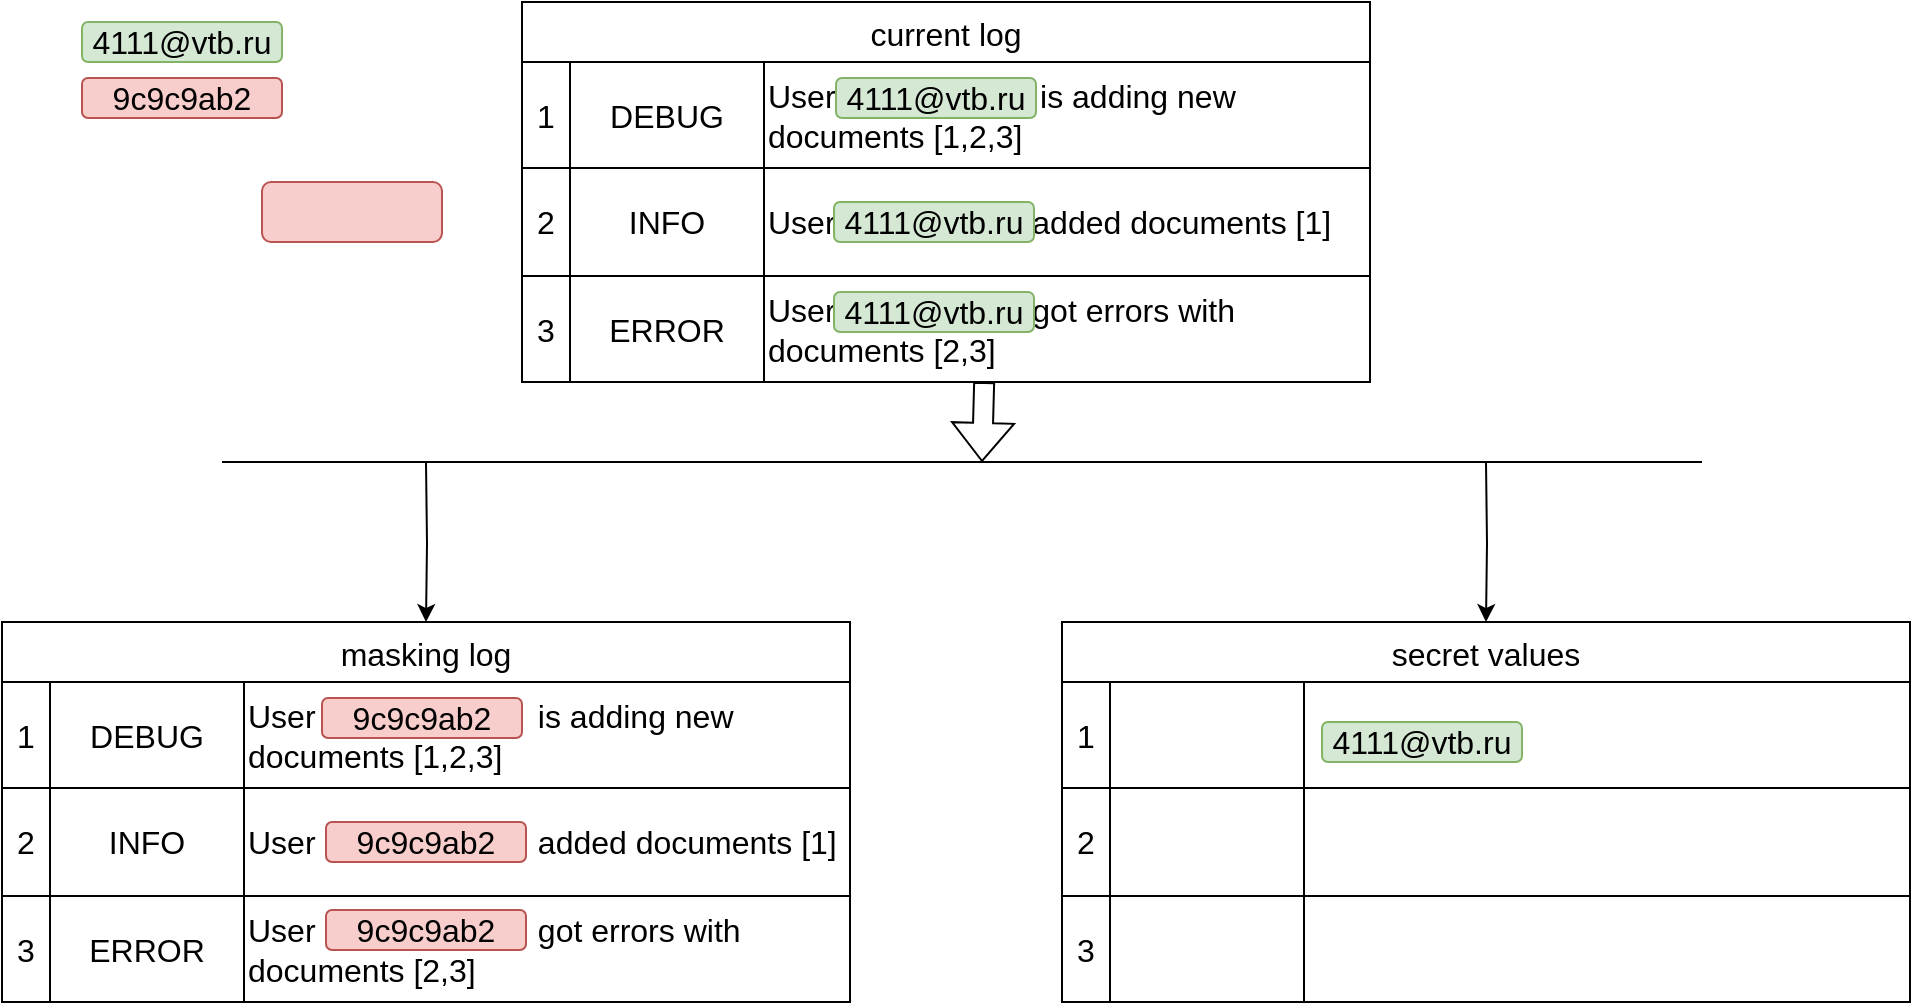 <mxfile version="24.7.14">
  <diagram name="Страница — 1" id="ycBE9Uw_m0Uyuw0VL6rL">
    <mxGraphModel dx="1524" dy="433" grid="1" gridSize="10" guides="1" tooltips="1" connect="1" arrows="1" fold="1" page="1" pageScale="1" pageWidth="827" pageHeight="1169" math="0" shadow="0">
      <root>
        <mxCell id="0" />
        <mxCell id="1" parent="0" />
        <mxCell id="FCLQX8WhkADZpLjB1fGC-27" value="secret values" style="shape=table;startSize=30;container=1;collapsible=0;childLayout=tableLayout;strokeColor=default;fontSize=16;" vertex="1" parent="1">
          <mxGeometry x="480" y="410" width="424" height="190" as="geometry" />
        </mxCell>
        <mxCell id="FCLQX8WhkADZpLjB1fGC-28" value="" style="shape=tableRow;horizontal=0;startSize=0;swimlaneHead=0;swimlaneBody=0;strokeColor=inherit;top=0;left=0;bottom=0;right=0;collapsible=0;dropTarget=0;fillColor=none;points=[[0,0.5],[1,0.5]];portConstraint=eastwest;fontSize=16;" vertex="1" parent="FCLQX8WhkADZpLjB1fGC-27">
          <mxGeometry y="30" width="424" height="53" as="geometry" />
        </mxCell>
        <mxCell id="FCLQX8WhkADZpLjB1fGC-29" value="1" style="shape=partialRectangle;html=1;whiteSpace=wrap;connectable=0;strokeColor=inherit;overflow=hidden;fillColor=none;top=0;left=0;bottom=0;right=0;pointerEvents=1;fontSize=16;" vertex="1" parent="FCLQX8WhkADZpLjB1fGC-28">
          <mxGeometry width="24" height="53" as="geometry">
            <mxRectangle width="24" height="53" as="alternateBounds" />
          </mxGeometry>
        </mxCell>
        <mxCell id="FCLQX8WhkADZpLjB1fGC-30" value="" style="shape=partialRectangle;html=1;whiteSpace=wrap;connectable=0;strokeColor=inherit;overflow=hidden;fillColor=none;top=0;left=0;bottom=0;right=0;pointerEvents=1;fontSize=16;" vertex="1" parent="FCLQX8WhkADZpLjB1fGC-28">
          <mxGeometry x="24" width="97" height="53" as="geometry">
            <mxRectangle width="97" height="53" as="alternateBounds" />
          </mxGeometry>
        </mxCell>
        <mxCell id="FCLQX8WhkADZpLjB1fGC-31" value="" style="shape=partialRectangle;html=1;whiteSpace=wrap;connectable=0;strokeColor=inherit;overflow=hidden;fillColor=none;top=0;left=0;bottom=0;right=0;pointerEvents=1;fontSize=16;align=left;" vertex="1" parent="FCLQX8WhkADZpLjB1fGC-28">
          <mxGeometry x="121" width="303" height="53" as="geometry">
            <mxRectangle width="303" height="53" as="alternateBounds" />
          </mxGeometry>
        </mxCell>
        <mxCell id="FCLQX8WhkADZpLjB1fGC-32" value="" style="shape=tableRow;horizontal=0;startSize=0;swimlaneHead=0;swimlaneBody=0;strokeColor=inherit;top=0;left=0;bottom=0;right=0;collapsible=0;dropTarget=0;fillColor=none;points=[[0,0.5],[1,0.5]];portConstraint=eastwest;fontSize=16;" vertex="1" parent="FCLQX8WhkADZpLjB1fGC-27">
          <mxGeometry y="83" width="424" height="54" as="geometry" />
        </mxCell>
        <mxCell id="FCLQX8WhkADZpLjB1fGC-33" value="2" style="shape=partialRectangle;html=1;whiteSpace=wrap;connectable=0;strokeColor=inherit;overflow=hidden;fillColor=none;top=0;left=0;bottom=0;right=0;pointerEvents=1;fontSize=16;" vertex="1" parent="FCLQX8WhkADZpLjB1fGC-32">
          <mxGeometry width="24" height="54" as="geometry">
            <mxRectangle width="24" height="54" as="alternateBounds" />
          </mxGeometry>
        </mxCell>
        <mxCell id="FCLQX8WhkADZpLjB1fGC-34" value="" style="shape=partialRectangle;html=1;whiteSpace=wrap;connectable=0;strokeColor=inherit;overflow=hidden;fillColor=none;top=0;left=0;bottom=0;right=0;pointerEvents=1;fontSize=16;" vertex="1" parent="FCLQX8WhkADZpLjB1fGC-32">
          <mxGeometry x="24" width="97" height="54" as="geometry">
            <mxRectangle width="97" height="54" as="alternateBounds" />
          </mxGeometry>
        </mxCell>
        <mxCell id="FCLQX8WhkADZpLjB1fGC-35" value="" style="shape=partialRectangle;html=1;whiteSpace=wrap;connectable=0;strokeColor=inherit;overflow=hidden;fillColor=none;top=0;left=0;bottom=0;right=0;pointerEvents=1;fontSize=16;align=left;" vertex="1" parent="FCLQX8WhkADZpLjB1fGC-32">
          <mxGeometry x="121" width="303" height="54" as="geometry">
            <mxRectangle width="303" height="54" as="alternateBounds" />
          </mxGeometry>
        </mxCell>
        <mxCell id="FCLQX8WhkADZpLjB1fGC-36" value="" style="shape=tableRow;horizontal=0;startSize=0;swimlaneHead=0;swimlaneBody=0;strokeColor=inherit;top=0;left=0;bottom=0;right=0;collapsible=0;dropTarget=0;fillColor=none;points=[[0,0.5],[1,0.5]];portConstraint=eastwest;fontSize=16;" vertex="1" parent="FCLQX8WhkADZpLjB1fGC-27">
          <mxGeometry y="137" width="424" height="53" as="geometry" />
        </mxCell>
        <mxCell id="FCLQX8WhkADZpLjB1fGC-37" value="3" style="shape=partialRectangle;html=1;whiteSpace=wrap;connectable=0;strokeColor=inherit;overflow=hidden;fillColor=none;top=0;left=0;bottom=0;right=0;pointerEvents=1;fontSize=16;" vertex="1" parent="FCLQX8WhkADZpLjB1fGC-36">
          <mxGeometry width="24" height="53" as="geometry">
            <mxRectangle width="24" height="53" as="alternateBounds" />
          </mxGeometry>
        </mxCell>
        <mxCell id="FCLQX8WhkADZpLjB1fGC-38" value="" style="shape=partialRectangle;html=1;whiteSpace=wrap;connectable=0;strokeColor=inherit;overflow=hidden;fillColor=none;top=0;left=0;bottom=0;right=0;pointerEvents=1;fontSize=16;" vertex="1" parent="FCLQX8WhkADZpLjB1fGC-36">
          <mxGeometry x="24" width="97" height="53" as="geometry">
            <mxRectangle width="97" height="53" as="alternateBounds" />
          </mxGeometry>
        </mxCell>
        <mxCell id="FCLQX8WhkADZpLjB1fGC-39" value="" style="shape=partialRectangle;html=1;whiteSpace=wrap;connectable=0;strokeColor=inherit;overflow=hidden;fillColor=none;top=0;left=0;bottom=0;right=0;pointerEvents=1;fontSize=16;align=left;" vertex="1" parent="FCLQX8WhkADZpLjB1fGC-36">
          <mxGeometry x="121" width="303" height="53" as="geometry">
            <mxRectangle width="303" height="53" as="alternateBounds" />
          </mxGeometry>
        </mxCell>
        <mxCell id="FCLQX8WhkADZpLjB1fGC-1" value="current log" style="shape=table;startSize=30;container=1;collapsible=0;childLayout=tableLayout;strokeColor=default;fontSize=16;" vertex="1" parent="1">
          <mxGeometry x="210" y="100" width="424" height="190" as="geometry" />
        </mxCell>
        <mxCell id="FCLQX8WhkADZpLjB1fGC-2" value="" style="shape=tableRow;horizontal=0;startSize=0;swimlaneHead=0;swimlaneBody=0;strokeColor=inherit;top=0;left=0;bottom=0;right=0;collapsible=0;dropTarget=0;fillColor=none;points=[[0,0.5],[1,0.5]];portConstraint=eastwest;fontSize=16;" vertex="1" parent="FCLQX8WhkADZpLjB1fGC-1">
          <mxGeometry y="30" width="424" height="53" as="geometry" />
        </mxCell>
        <mxCell id="FCLQX8WhkADZpLjB1fGC-3" value="1" style="shape=partialRectangle;html=1;whiteSpace=wrap;connectable=0;strokeColor=inherit;overflow=hidden;fillColor=none;top=0;left=0;bottom=0;right=0;pointerEvents=1;fontSize=16;" vertex="1" parent="FCLQX8WhkADZpLjB1fGC-2">
          <mxGeometry width="24" height="53" as="geometry">
            <mxRectangle width="24" height="53" as="alternateBounds" />
          </mxGeometry>
        </mxCell>
        <mxCell id="FCLQX8WhkADZpLjB1fGC-4" value="DEBUG" style="shape=partialRectangle;html=1;whiteSpace=wrap;connectable=0;strokeColor=inherit;overflow=hidden;fillColor=none;top=0;left=0;bottom=0;right=0;pointerEvents=1;fontSize=16;" vertex="1" parent="FCLQX8WhkADZpLjB1fGC-2">
          <mxGeometry x="24" width="97" height="53" as="geometry">
            <mxRectangle width="97" height="53" as="alternateBounds" />
          </mxGeometry>
        </mxCell>
        <mxCell id="FCLQX8WhkADZpLjB1fGC-5" value="User&amp;nbsp; &amp;nbsp; &amp;nbsp; &amp;nbsp; &amp;nbsp; &amp;nbsp; &amp;nbsp; &amp;nbsp; &amp;nbsp; &amp;nbsp; &amp;nbsp;&amp;nbsp; is adding new documents [1,2,3]" style="shape=partialRectangle;html=1;whiteSpace=wrap;connectable=0;strokeColor=inherit;overflow=hidden;fillColor=none;top=0;left=0;bottom=0;right=0;pointerEvents=1;fontSize=16;align=left;" vertex="1" parent="FCLQX8WhkADZpLjB1fGC-2">
          <mxGeometry x="121" width="303" height="53" as="geometry">
            <mxRectangle width="303" height="53" as="alternateBounds" />
          </mxGeometry>
        </mxCell>
        <mxCell id="FCLQX8WhkADZpLjB1fGC-6" value="" style="shape=tableRow;horizontal=0;startSize=0;swimlaneHead=0;swimlaneBody=0;strokeColor=inherit;top=0;left=0;bottom=0;right=0;collapsible=0;dropTarget=0;fillColor=none;points=[[0,0.5],[1,0.5]];portConstraint=eastwest;fontSize=16;" vertex="1" parent="FCLQX8WhkADZpLjB1fGC-1">
          <mxGeometry y="83" width="424" height="54" as="geometry" />
        </mxCell>
        <mxCell id="FCLQX8WhkADZpLjB1fGC-7" value="2" style="shape=partialRectangle;html=1;whiteSpace=wrap;connectable=0;strokeColor=inherit;overflow=hidden;fillColor=none;top=0;left=0;bottom=0;right=0;pointerEvents=1;fontSize=16;" vertex="1" parent="FCLQX8WhkADZpLjB1fGC-6">
          <mxGeometry width="24" height="54" as="geometry">
            <mxRectangle width="24" height="54" as="alternateBounds" />
          </mxGeometry>
        </mxCell>
        <mxCell id="FCLQX8WhkADZpLjB1fGC-8" value="INFO" style="shape=partialRectangle;html=1;whiteSpace=wrap;connectable=0;strokeColor=inherit;overflow=hidden;fillColor=none;top=0;left=0;bottom=0;right=0;pointerEvents=1;fontSize=16;" vertex="1" parent="FCLQX8WhkADZpLjB1fGC-6">
          <mxGeometry x="24" width="97" height="54" as="geometry">
            <mxRectangle width="97" height="54" as="alternateBounds" />
          </mxGeometry>
        </mxCell>
        <mxCell id="FCLQX8WhkADZpLjB1fGC-9" value="User 4111@vtb.ru added documents [1]" style="shape=partialRectangle;html=1;whiteSpace=wrap;connectable=0;strokeColor=inherit;overflow=hidden;fillColor=none;top=0;left=0;bottom=0;right=0;pointerEvents=1;fontSize=16;align=left;" vertex="1" parent="FCLQX8WhkADZpLjB1fGC-6">
          <mxGeometry x="121" width="303" height="54" as="geometry">
            <mxRectangle width="303" height="54" as="alternateBounds" />
          </mxGeometry>
        </mxCell>
        <mxCell id="FCLQX8WhkADZpLjB1fGC-10" value="" style="shape=tableRow;horizontal=0;startSize=0;swimlaneHead=0;swimlaneBody=0;strokeColor=inherit;top=0;left=0;bottom=0;right=0;collapsible=0;dropTarget=0;fillColor=none;points=[[0,0.5],[1,0.5]];portConstraint=eastwest;fontSize=16;" vertex="1" parent="FCLQX8WhkADZpLjB1fGC-1">
          <mxGeometry y="137" width="424" height="53" as="geometry" />
        </mxCell>
        <mxCell id="FCLQX8WhkADZpLjB1fGC-11" value="3" style="shape=partialRectangle;html=1;whiteSpace=wrap;connectable=0;strokeColor=inherit;overflow=hidden;fillColor=none;top=0;left=0;bottom=0;right=0;pointerEvents=1;fontSize=16;" vertex="1" parent="FCLQX8WhkADZpLjB1fGC-10">
          <mxGeometry width="24" height="53" as="geometry">
            <mxRectangle width="24" height="53" as="alternateBounds" />
          </mxGeometry>
        </mxCell>
        <mxCell id="FCLQX8WhkADZpLjB1fGC-12" value="ERROR" style="shape=partialRectangle;html=1;whiteSpace=wrap;connectable=0;strokeColor=inherit;overflow=hidden;fillColor=none;top=0;left=0;bottom=0;right=0;pointerEvents=1;fontSize=16;" vertex="1" parent="FCLQX8WhkADZpLjB1fGC-10">
          <mxGeometry x="24" width="97" height="53" as="geometry">
            <mxRectangle width="97" height="53" as="alternateBounds" />
          </mxGeometry>
        </mxCell>
        <mxCell id="FCLQX8WhkADZpLjB1fGC-13" value="User 4111@vtb.ru got errors with documents [2,3]" style="shape=partialRectangle;html=1;whiteSpace=wrap;connectable=0;strokeColor=inherit;overflow=hidden;fillColor=none;top=0;left=0;bottom=0;right=0;pointerEvents=1;fontSize=16;align=left;" vertex="1" parent="FCLQX8WhkADZpLjB1fGC-10">
          <mxGeometry x="121" width="303" height="53" as="geometry">
            <mxRectangle width="303" height="53" as="alternateBounds" />
          </mxGeometry>
        </mxCell>
        <mxCell id="FCLQX8WhkADZpLjB1fGC-42" style="edgeStyle=orthogonalEdgeStyle;rounded=0;orthogonalLoop=1;jettySize=auto;html=1;" edge="1" parent="1" target="FCLQX8WhkADZpLjB1fGC-14">
          <mxGeometry relative="1" as="geometry">
            <mxPoint x="162" y="330" as="sourcePoint" />
          </mxGeometry>
        </mxCell>
        <mxCell id="FCLQX8WhkADZpLjB1fGC-14" value="masking log" style="shape=table;startSize=30;container=1;collapsible=0;childLayout=tableLayout;strokeColor=default;fontSize=16;" vertex="1" parent="1">
          <mxGeometry x="-50" y="410" width="424" height="190" as="geometry" />
        </mxCell>
        <mxCell id="FCLQX8WhkADZpLjB1fGC-15" value="" style="shape=tableRow;horizontal=0;startSize=0;swimlaneHead=0;swimlaneBody=0;strokeColor=inherit;top=0;left=0;bottom=0;right=0;collapsible=0;dropTarget=0;fillColor=none;points=[[0,0.5],[1,0.5]];portConstraint=eastwest;fontSize=16;" vertex="1" parent="FCLQX8WhkADZpLjB1fGC-14">
          <mxGeometry y="30" width="424" height="53" as="geometry" />
        </mxCell>
        <mxCell id="FCLQX8WhkADZpLjB1fGC-16" value="1" style="shape=partialRectangle;html=1;whiteSpace=wrap;connectable=0;strokeColor=inherit;overflow=hidden;fillColor=none;top=0;left=0;bottom=0;right=0;pointerEvents=1;fontSize=16;" vertex="1" parent="FCLQX8WhkADZpLjB1fGC-15">
          <mxGeometry width="24" height="53" as="geometry">
            <mxRectangle width="24" height="53" as="alternateBounds" />
          </mxGeometry>
        </mxCell>
        <mxCell id="FCLQX8WhkADZpLjB1fGC-17" value="DEBUG" style="shape=partialRectangle;html=1;whiteSpace=wrap;connectable=0;strokeColor=inherit;overflow=hidden;fillColor=none;top=0;left=0;bottom=0;right=0;pointerEvents=1;fontSize=16;" vertex="1" parent="FCLQX8WhkADZpLjB1fGC-15">
          <mxGeometry x="24" width="97" height="53" as="geometry">
            <mxRectangle width="97" height="53" as="alternateBounds" />
          </mxGeometry>
        </mxCell>
        <mxCell id="FCLQX8WhkADZpLjB1fGC-18" value="User &amp;nbsp; &amp;nbsp; &amp;nbsp; &amp;nbsp; &amp;nbsp;&amp;nbsp; &amp;nbsp; &amp;nbsp; &amp;nbsp; &amp;nbsp; &amp;nbsp;&amp;nbsp;&amp;nbsp;&amp;nbsp; is adding new documents [1,2,3]" style="shape=partialRectangle;html=1;whiteSpace=wrap;connectable=0;strokeColor=inherit;overflow=hidden;fillColor=none;top=0;left=0;bottom=0;right=0;pointerEvents=1;fontSize=16;align=left;" vertex="1" parent="FCLQX8WhkADZpLjB1fGC-15">
          <mxGeometry x="121" width="303" height="53" as="geometry">
            <mxRectangle width="303" height="53" as="alternateBounds" />
          </mxGeometry>
        </mxCell>
        <mxCell id="FCLQX8WhkADZpLjB1fGC-19" value="" style="shape=tableRow;horizontal=0;startSize=0;swimlaneHead=0;swimlaneBody=0;strokeColor=inherit;top=0;left=0;bottom=0;right=0;collapsible=0;dropTarget=0;fillColor=none;points=[[0,0.5],[1,0.5]];portConstraint=eastwest;fontSize=16;" vertex="1" parent="FCLQX8WhkADZpLjB1fGC-14">
          <mxGeometry y="83" width="424" height="54" as="geometry" />
        </mxCell>
        <mxCell id="FCLQX8WhkADZpLjB1fGC-20" value="2" style="shape=partialRectangle;html=1;whiteSpace=wrap;connectable=0;strokeColor=inherit;overflow=hidden;fillColor=none;top=0;left=0;bottom=0;right=0;pointerEvents=1;fontSize=16;" vertex="1" parent="FCLQX8WhkADZpLjB1fGC-19">
          <mxGeometry width="24" height="54" as="geometry">
            <mxRectangle width="24" height="54" as="alternateBounds" />
          </mxGeometry>
        </mxCell>
        <mxCell id="FCLQX8WhkADZpLjB1fGC-21" value="INFO" style="shape=partialRectangle;html=1;whiteSpace=wrap;connectable=0;strokeColor=inherit;overflow=hidden;fillColor=none;top=0;left=0;bottom=0;right=0;pointerEvents=1;fontSize=16;" vertex="1" parent="FCLQX8WhkADZpLjB1fGC-19">
          <mxGeometry x="24" width="97" height="54" as="geometry">
            <mxRectangle width="97" height="54" as="alternateBounds" />
          </mxGeometry>
        </mxCell>
        <mxCell id="FCLQX8WhkADZpLjB1fGC-22" value="User &amp;nbsp; &amp;nbsp; &amp;nbsp; &amp;nbsp; &amp;nbsp; &amp;nbsp; &amp;nbsp; &amp;nbsp; &amp;nbsp; &amp;nbsp; &amp;nbsp; &amp;nbsp; added documents [1]" style="shape=partialRectangle;html=1;whiteSpace=wrap;connectable=0;strokeColor=inherit;overflow=hidden;fillColor=none;top=0;left=0;bottom=0;right=0;pointerEvents=1;fontSize=16;align=left;" vertex="1" parent="FCLQX8WhkADZpLjB1fGC-19">
          <mxGeometry x="121" width="303" height="54" as="geometry">
            <mxRectangle width="303" height="54" as="alternateBounds" />
          </mxGeometry>
        </mxCell>
        <mxCell id="FCLQX8WhkADZpLjB1fGC-23" value="" style="shape=tableRow;horizontal=0;startSize=0;swimlaneHead=0;swimlaneBody=0;strokeColor=inherit;top=0;left=0;bottom=0;right=0;collapsible=0;dropTarget=0;fillColor=none;points=[[0,0.5],[1,0.5]];portConstraint=eastwest;fontSize=16;" vertex="1" parent="FCLQX8WhkADZpLjB1fGC-14">
          <mxGeometry y="137" width="424" height="53" as="geometry" />
        </mxCell>
        <mxCell id="FCLQX8WhkADZpLjB1fGC-24" value="3" style="shape=partialRectangle;html=1;whiteSpace=wrap;connectable=0;strokeColor=inherit;overflow=hidden;fillColor=none;top=0;left=0;bottom=0;right=0;pointerEvents=1;fontSize=16;" vertex="1" parent="FCLQX8WhkADZpLjB1fGC-23">
          <mxGeometry width="24" height="53" as="geometry">
            <mxRectangle width="24" height="53" as="alternateBounds" />
          </mxGeometry>
        </mxCell>
        <mxCell id="FCLQX8WhkADZpLjB1fGC-25" value="ERROR" style="shape=partialRectangle;html=1;whiteSpace=wrap;connectable=0;strokeColor=inherit;overflow=hidden;fillColor=none;top=0;left=0;bottom=0;right=0;pointerEvents=1;fontSize=16;" vertex="1" parent="FCLQX8WhkADZpLjB1fGC-23">
          <mxGeometry x="24" width="97" height="53" as="geometry">
            <mxRectangle width="97" height="53" as="alternateBounds" />
          </mxGeometry>
        </mxCell>
        <mxCell id="FCLQX8WhkADZpLjB1fGC-26" value="User &amp;nbsp; &amp;nbsp; &amp;nbsp; &amp;nbsp; &amp;nbsp; &amp;nbsp; &amp;nbsp; &amp;nbsp; &amp;nbsp; &amp;nbsp; &amp;nbsp; &amp;nbsp;  got errors with documents [2,3]" style="shape=partialRectangle;html=1;whiteSpace=wrap;connectable=0;strokeColor=inherit;overflow=hidden;fillColor=none;top=0;left=0;bottom=0;right=0;pointerEvents=1;fontSize=16;align=left;" vertex="1" parent="FCLQX8WhkADZpLjB1fGC-23">
          <mxGeometry x="121" width="303" height="53" as="geometry">
            <mxRectangle width="303" height="53" as="alternateBounds" />
          </mxGeometry>
        </mxCell>
        <mxCell id="FCLQX8WhkADZpLjB1fGC-43" style="edgeStyle=orthogonalEdgeStyle;rounded=0;orthogonalLoop=1;jettySize=auto;html=1;" edge="1" parent="1" target="FCLQX8WhkADZpLjB1fGC-27">
          <mxGeometry relative="1" as="geometry">
            <mxPoint x="692" y="330" as="sourcePoint" />
          </mxGeometry>
        </mxCell>
        <mxCell id="FCLQX8WhkADZpLjB1fGC-40" value="" style="shape=flexArrow;endArrow=classic;html=1;rounded=0;exitX=0.545;exitY=1;exitDx=0;exitDy=0;exitPerimeter=0;" edge="1" parent="1" source="FCLQX8WhkADZpLjB1fGC-10">
          <mxGeometry width="50" height="50" relative="1" as="geometry">
            <mxPoint x="390" y="380" as="sourcePoint" />
            <mxPoint x="440" y="330" as="targetPoint" />
          </mxGeometry>
        </mxCell>
        <mxCell id="FCLQX8WhkADZpLjB1fGC-41" value="" style="endArrow=none;html=1;rounded=0;" edge="1" parent="1">
          <mxGeometry width="50" height="50" relative="1" as="geometry">
            <mxPoint x="60" y="330" as="sourcePoint" />
            <mxPoint x="800" y="330" as="targetPoint" />
          </mxGeometry>
        </mxCell>
        <mxCell id="FCLQX8WhkADZpLjB1fGC-48" value="" style="rounded=1;whiteSpace=wrap;html=1;fillColor=#f8cecc;strokeColor=#b85450;" vertex="1" parent="1">
          <mxGeometry x="80" y="190" width="90" height="30" as="geometry" />
        </mxCell>
        <UserObject label="4111@vtb.ru" id="FCLQX8WhkADZpLjB1fGC-50">
          <mxCell style="rounded=1;whiteSpace=wrap;html=1;fillColor=#d5e8d4;strokeColor=#82b366;verticalAlign=middle;fontSize=16;" vertex="1" parent="1">
            <mxGeometry x="-10" y="110" width="100" height="20" as="geometry" />
          </mxCell>
        </UserObject>
        <UserObject label="4111@vtb.ru" id="FCLQX8WhkADZpLjB1fGC-51">
          <mxCell style="rounded=1;whiteSpace=wrap;html=1;fillColor=#d5e8d4;strokeColor=#82b366;verticalAlign=middle;fontSize=16;" vertex="1" parent="1">
            <mxGeometry x="367" y="138" width="100" height="20" as="geometry" />
          </mxCell>
        </UserObject>
        <UserObject label="4111@vtb.ru" id="FCLQX8WhkADZpLjB1fGC-52">
          <mxCell style="rounded=1;whiteSpace=wrap;html=1;fillColor=#d5e8d4;strokeColor=#82b366;verticalAlign=middle;fontSize=16;" vertex="1" parent="1">
            <mxGeometry x="366" y="200" width="100" height="20" as="geometry" />
          </mxCell>
        </UserObject>
        <UserObject label="4111@vtb.ru" id="FCLQX8WhkADZpLjB1fGC-53">
          <mxCell style="rounded=1;whiteSpace=wrap;html=1;fillColor=#d5e8d4;strokeColor=#82b366;verticalAlign=middle;fontSize=16;" vertex="1" parent="1">
            <mxGeometry x="366" y="245" width="100" height="20" as="geometry" />
          </mxCell>
        </UserObject>
        <UserObject label="4111@vtb.ru" id="FCLQX8WhkADZpLjB1fGC-54">
          <mxCell style="rounded=1;whiteSpace=wrap;html=1;fillColor=#d5e8d4;strokeColor=#82b366;verticalAlign=middle;fontSize=16;" vertex="1" parent="1">
            <mxGeometry x="610" y="460" width="100" height="20" as="geometry" />
          </mxCell>
        </UserObject>
        <UserObject label="9c9c9ab2 " id="FCLQX8WhkADZpLjB1fGC-55">
          <mxCell style="rounded=1;whiteSpace=wrap;html=1;fillColor=#f8cecc;strokeColor=#b85450;verticalAlign=middle;fontSize=16;" vertex="1" parent="1">
            <mxGeometry x="-10" y="138" width="100" height="20" as="geometry" />
          </mxCell>
        </UserObject>
        <UserObject label="9c9c9ab2 " id="FCLQX8WhkADZpLjB1fGC-56">
          <mxCell style="rounded=1;whiteSpace=wrap;html=1;fillColor=#f8cecc;strokeColor=#b85450;verticalAlign=middle;fontSize=16;" vertex="1" parent="1">
            <mxGeometry x="110" y="448" width="100" height="20" as="geometry" />
          </mxCell>
        </UserObject>
        <UserObject label="9c9c9ab2 " id="FCLQX8WhkADZpLjB1fGC-57">
          <mxCell style="rounded=1;whiteSpace=wrap;html=1;fillColor=#f8cecc;strokeColor=#b85450;verticalAlign=middle;fontSize=16;" vertex="1" parent="1">
            <mxGeometry x="112" y="510" width="100" height="20" as="geometry" />
          </mxCell>
        </UserObject>
        <UserObject label="9c9c9ab2 " id="FCLQX8WhkADZpLjB1fGC-59">
          <mxCell style="rounded=1;whiteSpace=wrap;html=1;fillColor=#f8cecc;strokeColor=#b85450;verticalAlign=middle;fontSize=16;" vertex="1" parent="1">
            <mxGeometry x="112" y="554" width="100" height="20" as="geometry" />
          </mxCell>
        </UserObject>
      </root>
    </mxGraphModel>
  </diagram>
</mxfile>
